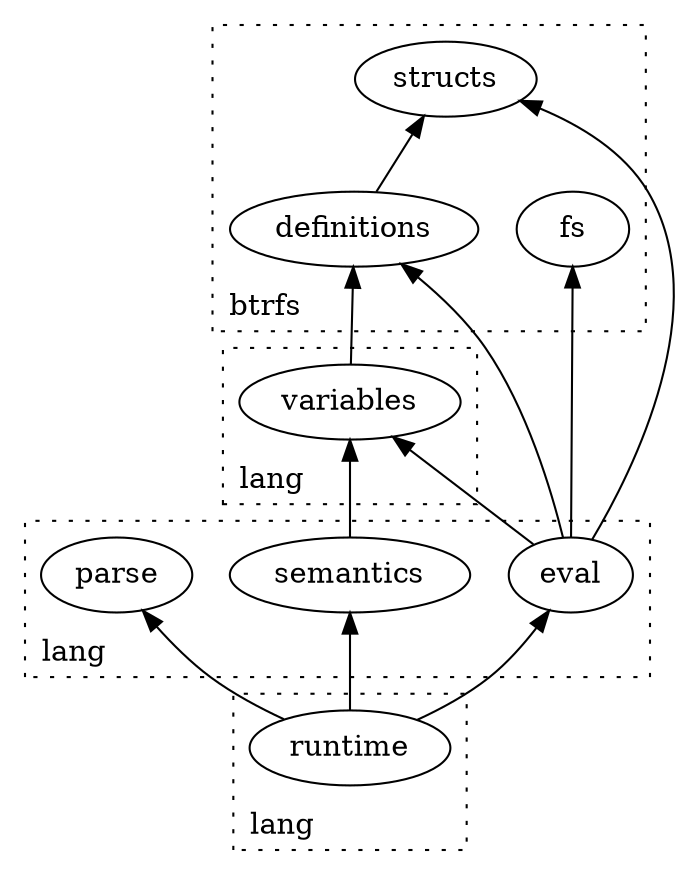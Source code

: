 digraph F {
    rankdir = BT;

    subgraph cluster_0 {
        label = "btrfs";
        labeljust = "l";
        style = dotted;
        definitions -> structs;
        fs;
    }
    
    subgraph cluster_1 {
        label = "lang";
        labeljust = "l";
        style = dotted;
        variables -> definitions;
        structs;
    }
    
    subgraph cluster_2 {
        label = "lang";
        labeljust = "l";
        style = dotted;
        semantics -> variables;
        eval -> definitions;
        eval -> fs;
        eval -> variables;
        eval -> structs;
        parse;
    }

    subgraph cluster_3 {
        label = "lang";
        labeljust = "l";
        style = dotted;
        runtime -> parse;
        runtime -> semantics;
        runtime -> eval;
    }
}
